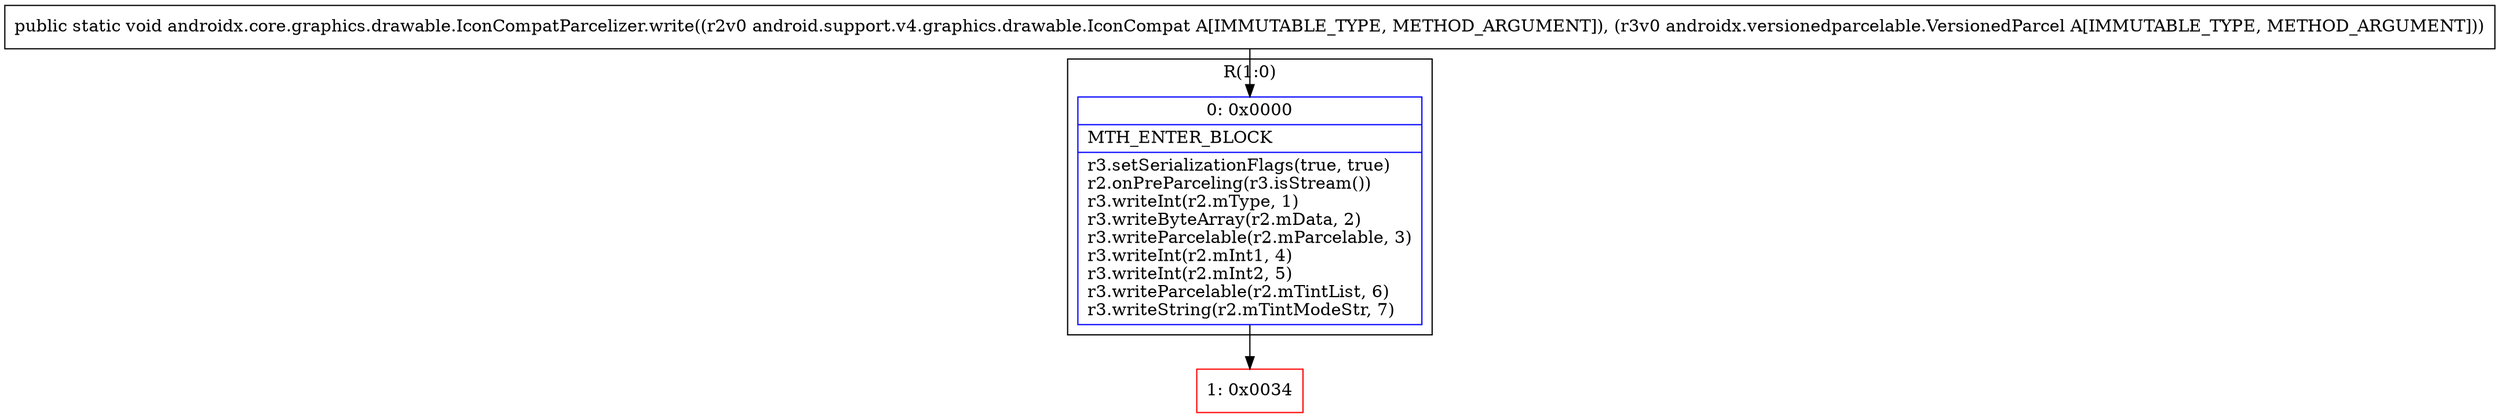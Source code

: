 digraph "CFG forandroidx.core.graphics.drawable.IconCompatParcelizer.write(Landroid\/support\/v4\/graphics\/drawable\/IconCompat;Landroidx\/versionedparcelable\/VersionedParcel;)V" {
subgraph cluster_Region_1830063533 {
label = "R(1:0)";
node [shape=record,color=blue];
Node_0 [shape=record,label="{0\:\ 0x0000|MTH_ENTER_BLOCK\l|r3.setSerializationFlags(true, true)\lr2.onPreParceling(r3.isStream())\lr3.writeInt(r2.mType, 1)\lr3.writeByteArray(r2.mData, 2)\lr3.writeParcelable(r2.mParcelable, 3)\lr3.writeInt(r2.mInt1, 4)\lr3.writeInt(r2.mInt2, 5)\lr3.writeParcelable(r2.mTintList, 6)\lr3.writeString(r2.mTintModeStr, 7)\l}"];
}
Node_1 [shape=record,color=red,label="{1\:\ 0x0034}"];
MethodNode[shape=record,label="{public static void androidx.core.graphics.drawable.IconCompatParcelizer.write((r2v0 android.support.v4.graphics.drawable.IconCompat A[IMMUTABLE_TYPE, METHOD_ARGUMENT]), (r3v0 androidx.versionedparcelable.VersionedParcel A[IMMUTABLE_TYPE, METHOD_ARGUMENT])) }"];
MethodNode -> Node_0;
Node_0 -> Node_1;
}

